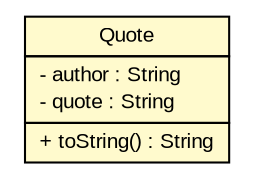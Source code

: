 #!/usr/local/bin/dot
#
# Class diagram 
# Generated by UMLGraph version 5.2 (http://www.umlgraph.org/)
#

digraph G {
	edge [fontname="arial",fontsize=10,labelfontname="arial",labelfontsize=10];
	node [fontname="arial",fontsize=10,shape=plaintext];
	nodesep=0.25;
	ranksep=0.5;
	// tud.iir.web.datasetcrawler.Quote
	c57483 [label=<<table title="tud.iir.web.datasetcrawler.Quote" border="0" cellborder="1" cellspacing="0" cellpadding="2" port="p" bgcolor="lemonChiffon" href="./Quote.html">
		<tr><td><table border="0" cellspacing="0" cellpadding="1">
<tr><td align="center" balign="center"> Quote </td></tr>
		</table></td></tr>
		<tr><td><table border="0" cellspacing="0" cellpadding="1">
<tr><td align="left" balign="left"> - author : String </td></tr>
<tr><td align="left" balign="left"> - quote : String </td></tr>
		</table></td></tr>
		<tr><td><table border="0" cellspacing="0" cellpadding="1">
<tr><td align="left" balign="left"> + toString() : String </td></tr>
		</table></td></tr>
		</table>>, fontname="arial", fontcolor="black", fontsize=10.0];
}

